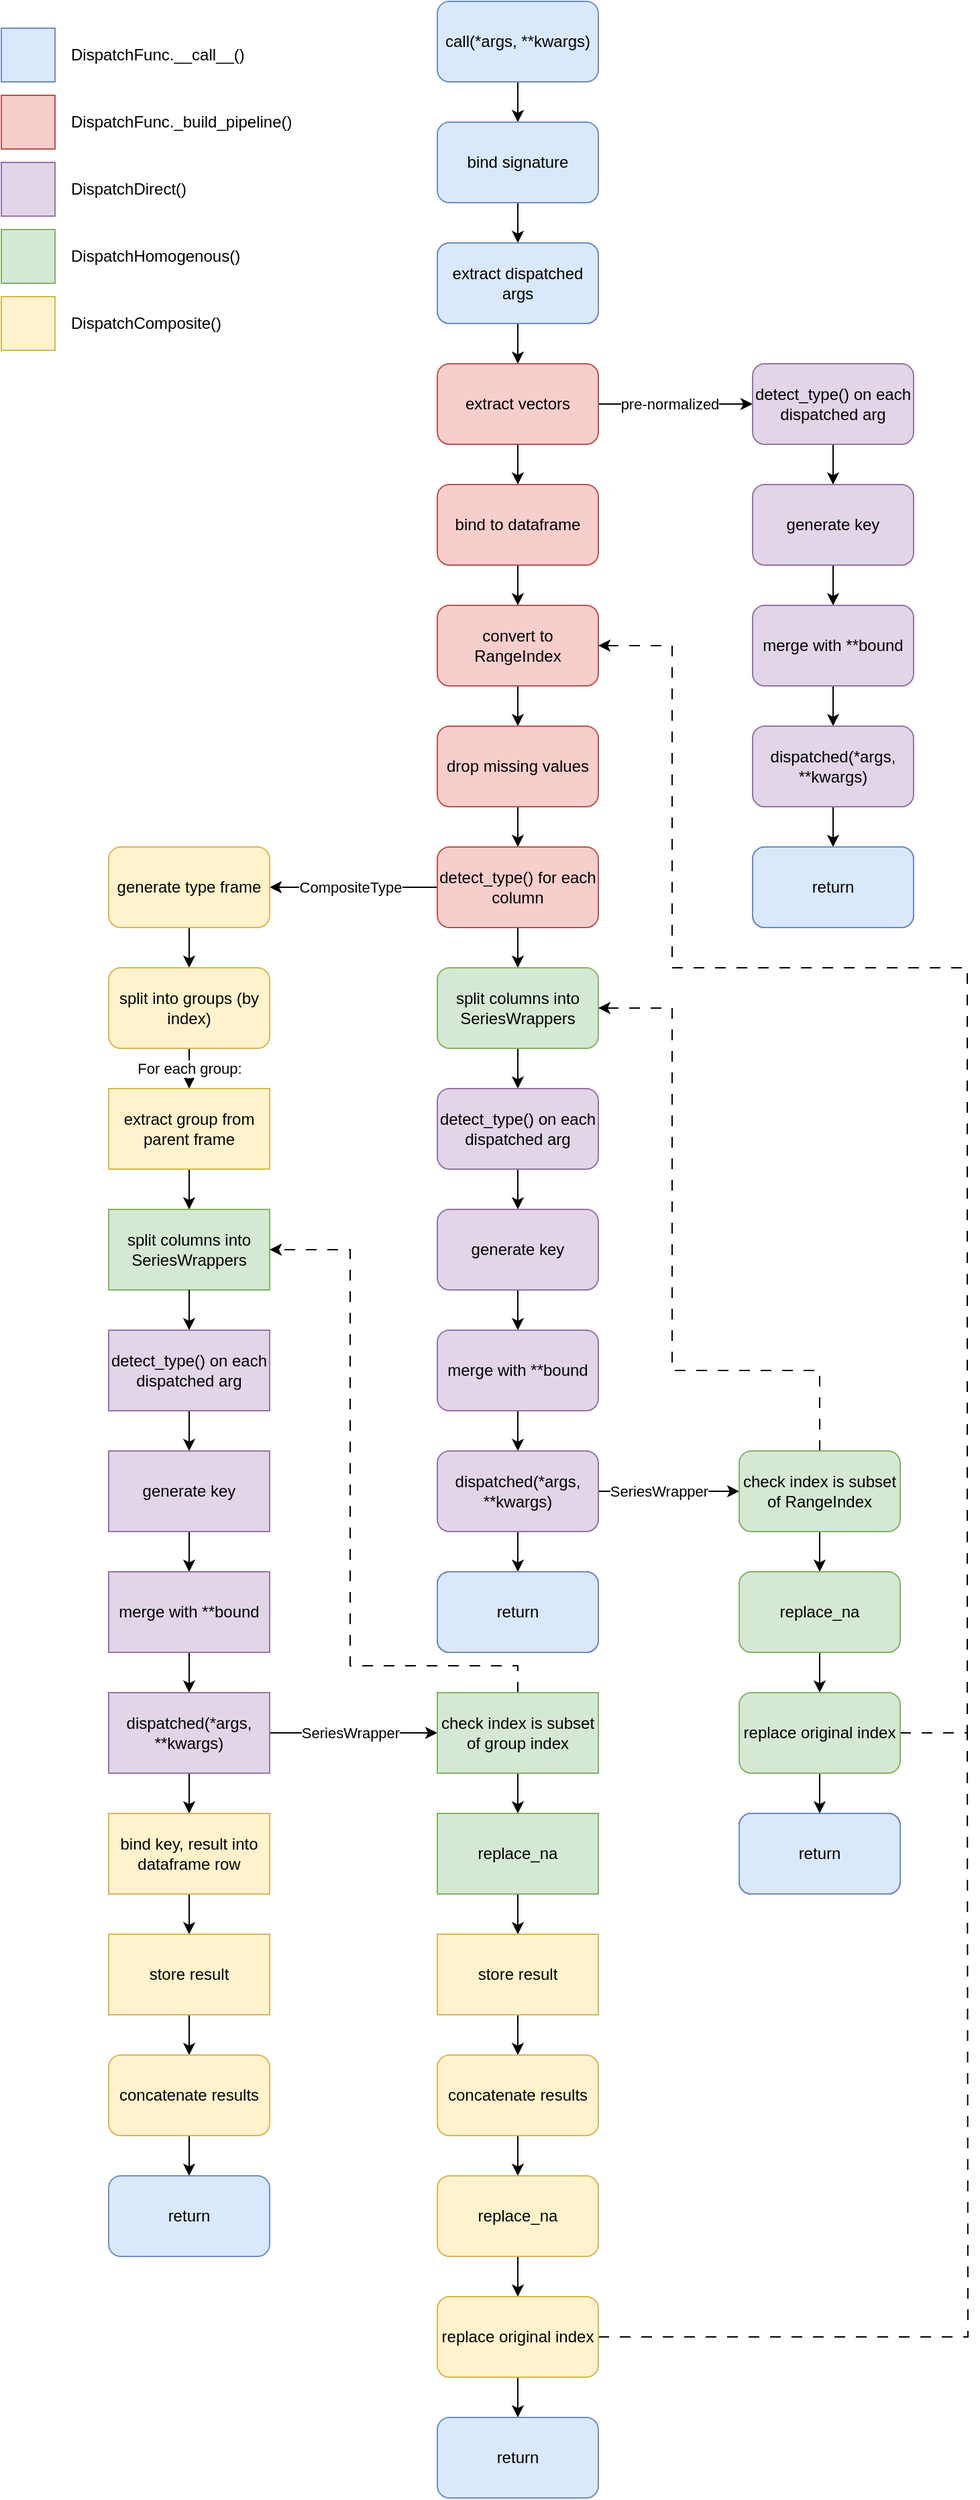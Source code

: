 <mxfile version="21.1.8" type="device">
  <diagram name="Page-1" id="RB0eWU_C9URfKSRw9qTg">
    <mxGraphModel dx="1728" dy="960" grid="1" gridSize="10" guides="1" tooltips="1" connect="1" arrows="1" fold="1" page="1" pageScale="1" pageWidth="850" pageHeight="1100" math="0" shadow="0">
      <root>
        <mxCell id="0" />
        <mxCell id="1" parent="0" />
        <mxCell id="02IZ70COz3PG5wxfBX3Y-6" style="edgeStyle=orthogonalEdgeStyle;rounded=0;orthogonalLoop=1;jettySize=auto;html=1;" edge="1" parent="1" source="02IZ70COz3PG5wxfBX3Y-5" target="02IZ70COz3PG5wxfBX3Y-7">
          <mxGeometry relative="1" as="geometry">
            <mxPoint x="425" y="120" as="targetPoint" />
          </mxGeometry>
        </mxCell>
        <mxCell id="02IZ70COz3PG5wxfBX3Y-5" value="call(*args, **kwargs)" style="rounded=1;whiteSpace=wrap;html=1;fillColor=#dae8fc;strokeColor=#6c8ebf;" vertex="1" parent="1">
          <mxGeometry x="365" y="20" width="120" height="60" as="geometry" />
        </mxCell>
        <mxCell id="02IZ70COz3PG5wxfBX3Y-8" style="edgeStyle=orthogonalEdgeStyle;rounded=0;orthogonalLoop=1;jettySize=auto;html=1;" edge="1" parent="1" source="02IZ70COz3PG5wxfBX3Y-7" target="02IZ70COz3PG5wxfBX3Y-9">
          <mxGeometry relative="1" as="geometry">
            <mxPoint x="425" y="200" as="targetPoint" />
          </mxGeometry>
        </mxCell>
        <mxCell id="02IZ70COz3PG5wxfBX3Y-7" value="bind signature" style="rounded=1;whiteSpace=wrap;html=1;fillColor=#dae8fc;strokeColor=#6c8ebf;" vertex="1" parent="1">
          <mxGeometry x="365" y="110" width="120" height="60" as="geometry" />
        </mxCell>
        <mxCell id="02IZ70COz3PG5wxfBX3Y-10" style="edgeStyle=orthogonalEdgeStyle;rounded=0;orthogonalLoop=1;jettySize=auto;html=1;" edge="1" parent="1" source="02IZ70COz3PG5wxfBX3Y-9" target="02IZ70COz3PG5wxfBX3Y-11">
          <mxGeometry relative="1" as="geometry">
            <mxPoint x="425" y="290" as="targetPoint" />
          </mxGeometry>
        </mxCell>
        <mxCell id="02IZ70COz3PG5wxfBX3Y-9" value="extract dispatched args" style="rounded=1;whiteSpace=wrap;html=1;fillColor=#f8cecc;strokeColor=#b85450;" vertex="1" parent="1">
          <mxGeometry x="365" y="200" width="120" height="60" as="geometry" />
        </mxCell>
        <mxCell id="02IZ70COz3PG5wxfBX3Y-12" style="edgeStyle=orthogonalEdgeStyle;rounded=0;orthogonalLoop=1;jettySize=auto;html=1;" edge="1" parent="1" source="02IZ70COz3PG5wxfBX3Y-11" target="02IZ70COz3PG5wxfBX3Y-13">
          <mxGeometry relative="1" as="geometry">
            <mxPoint x="510" y="320" as="targetPoint" />
          </mxGeometry>
        </mxCell>
        <mxCell id="02IZ70COz3PG5wxfBX3Y-34" value="pre-normalized" style="edgeLabel;html=1;align=center;verticalAlign=middle;resizable=0;points=[];" vertex="1" connectable="0" parent="02IZ70COz3PG5wxfBX3Y-12">
          <mxGeometry x="-0.263" y="-1" relative="1" as="geometry">
            <mxPoint x="10" y="-1" as="offset" />
          </mxGeometry>
        </mxCell>
        <mxCell id="02IZ70COz3PG5wxfBX3Y-22" style="edgeStyle=orthogonalEdgeStyle;rounded=0;orthogonalLoop=1;jettySize=auto;html=1;" edge="1" parent="1" source="02IZ70COz3PG5wxfBX3Y-11" target="02IZ70COz3PG5wxfBX3Y-23">
          <mxGeometry relative="1" as="geometry">
            <mxPoint x="425" y="380" as="targetPoint" />
          </mxGeometry>
        </mxCell>
        <mxCell id="02IZ70COz3PG5wxfBX3Y-11" value="extract vectors" style="rounded=1;whiteSpace=wrap;html=1;fillColor=#f8cecc;strokeColor=#b85450;" vertex="1" parent="1">
          <mxGeometry x="365" y="290" width="120" height="60" as="geometry" />
        </mxCell>
        <mxCell id="02IZ70COz3PG5wxfBX3Y-14" style="edgeStyle=orthogonalEdgeStyle;rounded=0;orthogonalLoop=1;jettySize=auto;html=1;" edge="1" parent="1" source="02IZ70COz3PG5wxfBX3Y-13" target="02IZ70COz3PG5wxfBX3Y-15">
          <mxGeometry relative="1" as="geometry">
            <mxPoint x="570" y="380" as="targetPoint" />
          </mxGeometry>
        </mxCell>
        <mxCell id="02IZ70COz3PG5wxfBX3Y-13" value="detect_type() on each dispatched arg" style="rounded=1;whiteSpace=wrap;html=1;fillColor=#e1d5e7;strokeColor=#9673a6;" vertex="1" parent="1">
          <mxGeometry x="600" y="290" width="120" height="60" as="geometry" />
        </mxCell>
        <mxCell id="02IZ70COz3PG5wxfBX3Y-16" style="edgeStyle=orthogonalEdgeStyle;rounded=0;orthogonalLoop=1;jettySize=auto;html=1;" edge="1" parent="1" source="02IZ70COz3PG5wxfBX3Y-15" target="02IZ70COz3PG5wxfBX3Y-17">
          <mxGeometry relative="1" as="geometry">
            <mxPoint x="570" y="460" as="targetPoint" />
          </mxGeometry>
        </mxCell>
        <mxCell id="02IZ70COz3PG5wxfBX3Y-15" value="generate key" style="rounded=1;whiteSpace=wrap;html=1;fillColor=#e1d5e7;strokeColor=#9673a6;" vertex="1" parent="1">
          <mxGeometry x="600" y="380" width="120" height="60" as="geometry" />
        </mxCell>
        <mxCell id="02IZ70COz3PG5wxfBX3Y-18" style="edgeStyle=orthogonalEdgeStyle;rounded=0;orthogonalLoop=1;jettySize=auto;html=1;" edge="1" parent="1" source="02IZ70COz3PG5wxfBX3Y-17" target="02IZ70COz3PG5wxfBX3Y-19">
          <mxGeometry relative="1" as="geometry">
            <mxPoint x="570" y="560" as="targetPoint" />
          </mxGeometry>
        </mxCell>
        <mxCell id="02IZ70COz3PG5wxfBX3Y-17" value="merge with **bound" style="rounded=1;whiteSpace=wrap;html=1;fillColor=#e1d5e7;strokeColor=#9673a6;" vertex="1" parent="1">
          <mxGeometry x="600" y="470" width="120" height="60" as="geometry" />
        </mxCell>
        <mxCell id="02IZ70COz3PG5wxfBX3Y-20" style="edgeStyle=orthogonalEdgeStyle;rounded=0;orthogonalLoop=1;jettySize=auto;html=1;" edge="1" parent="1" source="02IZ70COz3PG5wxfBX3Y-19" target="02IZ70COz3PG5wxfBX3Y-21">
          <mxGeometry relative="1" as="geometry">
            <mxPoint x="570" y="650" as="targetPoint" />
          </mxGeometry>
        </mxCell>
        <mxCell id="02IZ70COz3PG5wxfBX3Y-19" value="dispatched(*args, **kwargs)" style="rounded=1;whiteSpace=wrap;html=1;fillColor=#e1d5e7;strokeColor=#9673a6;" vertex="1" parent="1">
          <mxGeometry x="600" y="560" width="120" height="60" as="geometry" />
        </mxCell>
        <mxCell id="02IZ70COz3PG5wxfBX3Y-21" value="return" style="rounded=1;whiteSpace=wrap;html=1;fillColor=#f8cecc;strokeColor=#b85450;" vertex="1" parent="1">
          <mxGeometry x="600" y="650" width="120" height="60" as="geometry" />
        </mxCell>
        <mxCell id="02IZ70COz3PG5wxfBX3Y-24" style="edgeStyle=orthogonalEdgeStyle;rounded=0;orthogonalLoop=1;jettySize=auto;html=1;" edge="1" parent="1" source="02IZ70COz3PG5wxfBX3Y-23" target="02IZ70COz3PG5wxfBX3Y-25">
          <mxGeometry relative="1" as="geometry">
            <mxPoint x="425" y="470" as="targetPoint" />
          </mxGeometry>
        </mxCell>
        <mxCell id="02IZ70COz3PG5wxfBX3Y-23" value="bind to dataframe" style="rounded=1;whiteSpace=wrap;html=1;fillColor=#f8cecc;strokeColor=#b85450;" vertex="1" parent="1">
          <mxGeometry x="365" y="380" width="120" height="60" as="geometry" />
        </mxCell>
        <mxCell id="02IZ70COz3PG5wxfBX3Y-26" style="edgeStyle=orthogonalEdgeStyle;rounded=0;orthogonalLoop=1;jettySize=auto;html=1;" edge="1" parent="1" source="02IZ70COz3PG5wxfBX3Y-25" target="02IZ70COz3PG5wxfBX3Y-27">
          <mxGeometry relative="1" as="geometry">
            <mxPoint x="425" y="560" as="targetPoint" />
          </mxGeometry>
        </mxCell>
        <mxCell id="02IZ70COz3PG5wxfBX3Y-25" value="convert to RangeIndex" style="rounded=1;whiteSpace=wrap;html=1;fillColor=#f8cecc;strokeColor=#b85450;" vertex="1" parent="1">
          <mxGeometry x="365" y="470" width="120" height="60" as="geometry" />
        </mxCell>
        <mxCell id="02IZ70COz3PG5wxfBX3Y-28" style="edgeStyle=orthogonalEdgeStyle;rounded=0;orthogonalLoop=1;jettySize=auto;html=1;" edge="1" parent="1" source="02IZ70COz3PG5wxfBX3Y-27" target="02IZ70COz3PG5wxfBX3Y-29">
          <mxGeometry relative="1" as="geometry">
            <mxPoint x="425" y="660" as="targetPoint" />
          </mxGeometry>
        </mxCell>
        <mxCell id="02IZ70COz3PG5wxfBX3Y-27" value="drop missing values" style="rounded=1;whiteSpace=wrap;html=1;fillColor=#f8cecc;strokeColor=#b85450;" vertex="1" parent="1">
          <mxGeometry x="365" y="560" width="120" height="60" as="geometry" />
        </mxCell>
        <mxCell id="02IZ70COz3PG5wxfBX3Y-30" style="edgeStyle=orthogonalEdgeStyle;rounded=0;orthogonalLoop=1;jettySize=auto;html=1;" edge="1" parent="1" source="02IZ70COz3PG5wxfBX3Y-29" target="02IZ70COz3PG5wxfBX3Y-31">
          <mxGeometry relative="1" as="geometry">
            <mxPoint x="425" y="750" as="targetPoint" />
          </mxGeometry>
        </mxCell>
        <mxCell id="02IZ70COz3PG5wxfBX3Y-32" style="edgeStyle=orthogonalEdgeStyle;rounded=0;orthogonalLoop=1;jettySize=auto;html=1;entryX=1;entryY=0.5;entryDx=0;entryDy=0;" edge="1" parent="1" source="02IZ70COz3PG5wxfBX3Y-29" target="02IZ70COz3PG5wxfBX3Y-36">
          <mxGeometry relative="1" as="geometry">
            <mxPoint x="240" y="680" as="targetPoint" />
          </mxGeometry>
        </mxCell>
        <mxCell id="02IZ70COz3PG5wxfBX3Y-35" value="CompositeType" style="edgeLabel;html=1;align=center;verticalAlign=middle;resizable=0;points=[];" vertex="1" connectable="0" parent="02IZ70COz3PG5wxfBX3Y-32">
          <mxGeometry x="0.232" y="-2" relative="1" as="geometry">
            <mxPoint x="12" y="2" as="offset" />
          </mxGeometry>
        </mxCell>
        <mxCell id="02IZ70COz3PG5wxfBX3Y-29" value="detect_type() for each column" style="rounded=1;whiteSpace=wrap;html=1;fillColor=#f8cecc;strokeColor=#b85450;" vertex="1" parent="1">
          <mxGeometry x="365" y="650" width="120" height="60" as="geometry" />
        </mxCell>
        <mxCell id="02IZ70COz3PG5wxfBX3Y-37" style="edgeStyle=orthogonalEdgeStyle;rounded=0;orthogonalLoop=1;jettySize=auto;html=1;" edge="1" parent="1" source="02IZ70COz3PG5wxfBX3Y-31" target="02IZ70COz3PG5wxfBX3Y-38">
          <mxGeometry relative="1" as="geometry">
            <mxPoint x="425" y="830" as="targetPoint" />
          </mxGeometry>
        </mxCell>
        <mxCell id="02IZ70COz3PG5wxfBX3Y-31" value="split columns into SeriesWrappers" style="rounded=1;whiteSpace=wrap;html=1;fillColor=#d5e8d4;strokeColor=#82b366;" vertex="1" parent="1">
          <mxGeometry x="365" y="740" width="120" height="60" as="geometry" />
        </mxCell>
        <mxCell id="02IZ70COz3PG5wxfBX3Y-56" style="edgeStyle=orthogonalEdgeStyle;rounded=0;orthogonalLoop=1;jettySize=auto;html=1;" edge="1" parent="1" source="02IZ70COz3PG5wxfBX3Y-36" target="02IZ70COz3PG5wxfBX3Y-57">
          <mxGeometry relative="1" as="geometry">
            <mxPoint x="180" y="740" as="targetPoint" />
          </mxGeometry>
        </mxCell>
        <mxCell id="02IZ70COz3PG5wxfBX3Y-36" value="generate type frame" style="rounded=1;whiteSpace=wrap;html=1;fillColor=#fff2cc;strokeColor=#d6b656;" vertex="1" parent="1">
          <mxGeometry x="120" y="650" width="120" height="60" as="geometry" />
        </mxCell>
        <mxCell id="02IZ70COz3PG5wxfBX3Y-39" style="edgeStyle=orthogonalEdgeStyle;rounded=0;orthogonalLoop=1;jettySize=auto;html=1;" edge="1" parent="1" source="02IZ70COz3PG5wxfBX3Y-38" target="02IZ70COz3PG5wxfBX3Y-40">
          <mxGeometry relative="1" as="geometry">
            <mxPoint x="425" y="920" as="targetPoint" />
          </mxGeometry>
        </mxCell>
        <mxCell id="02IZ70COz3PG5wxfBX3Y-38" value="detect_type() on each dispatched arg" style="rounded=1;whiteSpace=wrap;html=1;fillColor=#e1d5e7;strokeColor=#9673a6;" vertex="1" parent="1">
          <mxGeometry x="365" y="830" width="120" height="60" as="geometry" />
        </mxCell>
        <mxCell id="02IZ70COz3PG5wxfBX3Y-41" style="edgeStyle=orthogonalEdgeStyle;rounded=0;orthogonalLoop=1;jettySize=auto;html=1;" edge="1" parent="1" source="02IZ70COz3PG5wxfBX3Y-40" target="02IZ70COz3PG5wxfBX3Y-42">
          <mxGeometry relative="1" as="geometry">
            <mxPoint x="425" y="1010" as="targetPoint" />
          </mxGeometry>
        </mxCell>
        <mxCell id="02IZ70COz3PG5wxfBX3Y-40" value="generate key" style="rounded=1;whiteSpace=wrap;html=1;fillColor=#e1d5e7;strokeColor=#9673a6;" vertex="1" parent="1">
          <mxGeometry x="365" y="920" width="120" height="60" as="geometry" />
        </mxCell>
        <mxCell id="02IZ70COz3PG5wxfBX3Y-43" style="edgeStyle=orthogonalEdgeStyle;rounded=0;orthogonalLoop=1;jettySize=auto;html=1;" edge="1" parent="1" source="02IZ70COz3PG5wxfBX3Y-42" target="02IZ70COz3PG5wxfBX3Y-44">
          <mxGeometry relative="1" as="geometry">
            <mxPoint x="425" y="1100" as="targetPoint" />
          </mxGeometry>
        </mxCell>
        <mxCell id="02IZ70COz3PG5wxfBX3Y-42" value="merge with **bound" style="rounded=1;whiteSpace=wrap;html=1;fillColor=#e1d5e7;strokeColor=#9673a6;" vertex="1" parent="1">
          <mxGeometry x="365" y="1010" width="120" height="60" as="geometry" />
        </mxCell>
        <mxCell id="02IZ70COz3PG5wxfBX3Y-45" style="edgeStyle=orthogonalEdgeStyle;rounded=0;orthogonalLoop=1;jettySize=auto;html=1;" edge="1" parent="1" source="02IZ70COz3PG5wxfBX3Y-44" target="02IZ70COz3PG5wxfBX3Y-46">
          <mxGeometry relative="1" as="geometry">
            <mxPoint x="425" y="1190" as="targetPoint" />
          </mxGeometry>
        </mxCell>
        <mxCell id="02IZ70COz3PG5wxfBX3Y-47" value="SeriesWrapper" style="edgeLabel;html=1;align=center;verticalAlign=middle;resizable=0;points=[];" vertex="1" connectable="0" parent="02IZ70COz3PG5wxfBX3Y-45">
          <mxGeometry x="-0.257" relative="1" as="geometry">
            <mxPoint x="6" as="offset" />
          </mxGeometry>
        </mxCell>
        <mxCell id="02IZ70COz3PG5wxfBX3Y-54" style="edgeStyle=orthogonalEdgeStyle;rounded=0;orthogonalLoop=1;jettySize=auto;html=1;" edge="1" parent="1" source="02IZ70COz3PG5wxfBX3Y-44" target="02IZ70COz3PG5wxfBX3Y-55">
          <mxGeometry relative="1" as="geometry">
            <mxPoint x="425" y="1200" as="targetPoint" />
          </mxGeometry>
        </mxCell>
        <mxCell id="02IZ70COz3PG5wxfBX3Y-44" value="dispatched(*args, **kwargs)" style="rounded=1;whiteSpace=wrap;html=1;fillColor=#e1d5e7;strokeColor=#9673a6;" vertex="1" parent="1">
          <mxGeometry x="365" y="1100" width="120" height="60" as="geometry" />
        </mxCell>
        <mxCell id="02IZ70COz3PG5wxfBX3Y-49" style="rounded=0;orthogonalLoop=1;jettySize=auto;html=1;dashed=1;dashPattern=8 8;entryX=1;entryY=0.5;entryDx=0;entryDy=0;" edge="1" parent="1" source="02IZ70COz3PG5wxfBX3Y-46" target="02IZ70COz3PG5wxfBX3Y-31">
          <mxGeometry relative="1" as="geometry">
            <mxPoint x="650" y="900" as="targetPoint" />
            <Array as="points">
              <mxPoint x="650" y="1040" />
              <mxPoint x="540" y="1040" />
              <mxPoint x="540" y="770" />
            </Array>
          </mxGeometry>
        </mxCell>
        <mxCell id="02IZ70COz3PG5wxfBX3Y-50" style="edgeStyle=orthogonalEdgeStyle;rounded=0;orthogonalLoop=1;jettySize=auto;html=1;" edge="1" parent="1" source="02IZ70COz3PG5wxfBX3Y-46" target="02IZ70COz3PG5wxfBX3Y-51">
          <mxGeometry relative="1" as="geometry">
            <mxPoint x="650" y="1190" as="targetPoint" />
          </mxGeometry>
        </mxCell>
        <mxCell id="02IZ70COz3PG5wxfBX3Y-46" value="check index is subset of RangeIndex" style="rounded=1;whiteSpace=wrap;html=1;fillColor=#d5e8d4;strokeColor=#82b366;" vertex="1" parent="1">
          <mxGeometry x="590" y="1100" width="120" height="60" as="geometry" />
        </mxCell>
        <mxCell id="02IZ70COz3PG5wxfBX3Y-95" style="edgeStyle=orthogonalEdgeStyle;rounded=0;orthogonalLoop=1;jettySize=auto;html=1;" edge="1" parent="1" source="02IZ70COz3PG5wxfBX3Y-51" target="02IZ70COz3PG5wxfBX3Y-94">
          <mxGeometry relative="1" as="geometry" />
        </mxCell>
        <mxCell id="02IZ70COz3PG5wxfBX3Y-51" value="replace_na" style="rounded=1;whiteSpace=wrap;html=1;fillColor=#d5e8d4;strokeColor=#82b366;" vertex="1" parent="1">
          <mxGeometry x="590" y="1190" width="120" height="60" as="geometry" />
        </mxCell>
        <mxCell id="02IZ70COz3PG5wxfBX3Y-53" value="return" style="rounded=1;whiteSpace=wrap;html=1;fillColor=#a20025;fontColor=#ffffff;strokeColor=#6F0000;" vertex="1" parent="1">
          <mxGeometry x="590" y="1370" width="120" height="60" as="geometry" />
        </mxCell>
        <mxCell id="02IZ70COz3PG5wxfBX3Y-55" value="return" style="rounded=1;whiteSpace=wrap;html=1;fillColor=#a20025;strokeColor=#6F0000;fontColor=#ffffff;" vertex="1" parent="1">
          <mxGeometry x="365" y="1190" width="120" height="60" as="geometry" />
        </mxCell>
        <mxCell id="02IZ70COz3PG5wxfBX3Y-58" value="For each group:" style="edgeStyle=orthogonalEdgeStyle;rounded=0;orthogonalLoop=1;jettySize=auto;html=1;entryX=0.5;entryY=0;entryDx=0;entryDy=0;" edge="1" parent="1" source="02IZ70COz3PG5wxfBX3Y-57" target="02IZ70COz3PG5wxfBX3Y-61">
          <mxGeometry relative="1" as="geometry">
            <mxPoint x="180" y="830" as="targetPoint" />
          </mxGeometry>
        </mxCell>
        <mxCell id="02IZ70COz3PG5wxfBX3Y-57" value="split into groups (by index)" style="rounded=1;whiteSpace=wrap;html=1;fillColor=#fff2cc;strokeColor=#d6b656;" vertex="1" parent="1">
          <mxGeometry x="120" y="740" width="120" height="60" as="geometry" />
        </mxCell>
        <mxCell id="02IZ70COz3PG5wxfBX3Y-62" style="edgeStyle=orthogonalEdgeStyle;rounded=0;orthogonalLoop=1;jettySize=auto;html=1;" edge="1" parent="1" source="02IZ70COz3PG5wxfBX3Y-61" target="02IZ70COz3PG5wxfBX3Y-63">
          <mxGeometry relative="1" as="geometry">
            <mxPoint x="180" y="930" as="targetPoint" />
          </mxGeometry>
        </mxCell>
        <mxCell id="02IZ70COz3PG5wxfBX3Y-61" value="extract group from parent frame" style="rounded=0;whiteSpace=wrap;html=1;fillColor=#fff2cc;strokeColor=#d6b656;" vertex="1" parent="1">
          <mxGeometry x="120" y="830" width="120" height="60" as="geometry" />
        </mxCell>
        <mxCell id="02IZ70COz3PG5wxfBX3Y-63" value="split columns into SeriesWrappers" style="rounded=0;whiteSpace=wrap;html=1;fillColor=#d5e8d4;strokeColor=#82b366;" vertex="1" parent="1">
          <mxGeometry x="120" y="920" width="120" height="60" as="geometry" />
        </mxCell>
        <mxCell id="02IZ70COz3PG5wxfBX3Y-66" style="edgeStyle=orthogonalEdgeStyle;rounded=0;orthogonalLoop=1;jettySize=auto;html=1;exitX=0.5;exitY=1;exitDx=0;exitDy=0;" edge="1" parent="1" source="02IZ70COz3PG5wxfBX3Y-63" target="02IZ70COz3PG5wxfBX3Y-67">
          <mxGeometry relative="1" as="geometry">
            <mxPoint x="180" y="1100" as="targetPoint" />
            <mxPoint x="180" y="1070" as="sourcePoint" />
          </mxGeometry>
        </mxCell>
        <mxCell id="02IZ70COz3PG5wxfBX3Y-68" style="edgeStyle=orthogonalEdgeStyle;rounded=0;orthogonalLoop=1;jettySize=auto;html=1;" edge="1" parent="1" source="02IZ70COz3PG5wxfBX3Y-67" target="02IZ70COz3PG5wxfBX3Y-69">
          <mxGeometry relative="1" as="geometry">
            <mxPoint x="180" y="1190" as="targetPoint" />
          </mxGeometry>
        </mxCell>
        <mxCell id="02IZ70COz3PG5wxfBX3Y-67" value="detect_type() on each dispatched arg" style="rounded=0;whiteSpace=wrap;html=1;fillColor=#e1d5e7;strokeColor=#9673a6;" vertex="1" parent="1">
          <mxGeometry x="120" y="1010" width="120" height="60" as="geometry" />
        </mxCell>
        <mxCell id="02IZ70COz3PG5wxfBX3Y-70" style="edgeStyle=orthogonalEdgeStyle;rounded=0;orthogonalLoop=1;jettySize=auto;html=1;" edge="1" parent="1" source="02IZ70COz3PG5wxfBX3Y-69" target="02IZ70COz3PG5wxfBX3Y-71">
          <mxGeometry relative="1" as="geometry">
            <mxPoint x="180" y="1190" as="targetPoint" />
          </mxGeometry>
        </mxCell>
        <mxCell id="02IZ70COz3PG5wxfBX3Y-69" value="generate key" style="rounded=0;whiteSpace=wrap;html=1;fillColor=#e1d5e7;strokeColor=#9673a6;" vertex="1" parent="1">
          <mxGeometry x="120" y="1100" width="120" height="60" as="geometry" />
        </mxCell>
        <mxCell id="02IZ70COz3PG5wxfBX3Y-72" style="edgeStyle=orthogonalEdgeStyle;rounded=0;orthogonalLoop=1;jettySize=auto;html=1;" edge="1" parent="1" source="02IZ70COz3PG5wxfBX3Y-71" target="02IZ70COz3PG5wxfBX3Y-73">
          <mxGeometry relative="1" as="geometry">
            <mxPoint x="180" y="1280" as="targetPoint" />
          </mxGeometry>
        </mxCell>
        <mxCell id="02IZ70COz3PG5wxfBX3Y-71" value="merge with **bound" style="rounded=0;whiteSpace=wrap;html=1;fillColor=#e1d5e7;strokeColor=#9673a6;" vertex="1" parent="1">
          <mxGeometry x="120" y="1190" width="120" height="60" as="geometry" />
        </mxCell>
        <mxCell id="02IZ70COz3PG5wxfBX3Y-74" style="edgeStyle=orthogonalEdgeStyle;rounded=0;orthogonalLoop=1;jettySize=auto;html=1;" edge="1" parent="1" source="02IZ70COz3PG5wxfBX3Y-73" target="02IZ70COz3PG5wxfBX3Y-75">
          <mxGeometry relative="1" as="geometry">
            <mxPoint x="180" y="1380" as="targetPoint" />
          </mxGeometry>
        </mxCell>
        <mxCell id="02IZ70COz3PG5wxfBX3Y-76" value="SeriesWrapper" style="edgeLabel;html=1;align=center;verticalAlign=middle;resizable=0;points=[];" vertex="1" connectable="0" parent="02IZ70COz3PG5wxfBX3Y-74">
          <mxGeometry x="-0.264" y="1" relative="1" as="geometry">
            <mxPoint x="14" y="1" as="offset" />
          </mxGeometry>
        </mxCell>
        <mxCell id="02IZ70COz3PG5wxfBX3Y-79" value="" style="edgeStyle=orthogonalEdgeStyle;rounded=0;orthogonalLoop=1;jettySize=auto;html=1;" edge="1" parent="1" source="02IZ70COz3PG5wxfBX3Y-73" target="02IZ70COz3PG5wxfBX3Y-80">
          <mxGeometry relative="1" as="geometry">
            <mxPoint x="180" y="1370" as="targetPoint" />
          </mxGeometry>
        </mxCell>
        <mxCell id="02IZ70COz3PG5wxfBX3Y-73" value="dispatched(*args, **kwargs)" style="rounded=0;whiteSpace=wrap;html=1;fillColor=#e1d5e7;strokeColor=#9673a6;" vertex="1" parent="1">
          <mxGeometry x="120" y="1280" width="120" height="60" as="geometry" />
        </mxCell>
        <mxCell id="02IZ70COz3PG5wxfBX3Y-77" style="edgeStyle=orthogonalEdgeStyle;rounded=0;orthogonalLoop=1;jettySize=auto;html=1;" edge="1" parent="1" source="02IZ70COz3PG5wxfBX3Y-75" target="02IZ70COz3PG5wxfBX3Y-78">
          <mxGeometry relative="1" as="geometry">
            <mxPoint x="425" y="1380" as="targetPoint" />
          </mxGeometry>
        </mxCell>
        <mxCell id="02IZ70COz3PG5wxfBX3Y-86" style="rounded=0;orthogonalLoop=1;jettySize=auto;html=1;exitX=0.5;exitY=0;exitDx=0;exitDy=0;dashed=1;entryX=1;entryY=0.5;entryDx=0;entryDy=0;dashPattern=8 8;" edge="1" parent="1" source="02IZ70COz3PG5wxfBX3Y-75" target="02IZ70COz3PG5wxfBX3Y-63">
          <mxGeometry relative="1" as="geometry">
            <mxPoint x="280" y="860" as="targetPoint" />
            <Array as="points">
              <mxPoint x="425" y="1260" />
              <mxPoint x="300" y="1260" />
              <mxPoint x="300" y="950" />
            </Array>
          </mxGeometry>
        </mxCell>
        <mxCell id="02IZ70COz3PG5wxfBX3Y-75" value="check index is subset of group index" style="rounded=0;whiteSpace=wrap;html=1;fillColor=#d5e8d4;strokeColor=#82b366;" vertex="1" parent="1">
          <mxGeometry x="365" y="1280" width="120" height="60" as="geometry" />
        </mxCell>
        <mxCell id="02IZ70COz3PG5wxfBX3Y-88" style="edgeStyle=orthogonalEdgeStyle;rounded=0;orthogonalLoop=1;jettySize=auto;html=1;" edge="1" parent="1" source="02IZ70COz3PG5wxfBX3Y-78" target="02IZ70COz3PG5wxfBX3Y-89">
          <mxGeometry relative="1" as="geometry">
            <mxPoint x="425" y="1470" as="targetPoint" />
          </mxGeometry>
        </mxCell>
        <mxCell id="02IZ70COz3PG5wxfBX3Y-78" value="replace_na" style="rounded=0;whiteSpace=wrap;html=1;fillColor=#d5e8d4;strokeColor=#82b366;" vertex="1" parent="1">
          <mxGeometry x="365" y="1370" width="120" height="60" as="geometry" />
        </mxCell>
        <mxCell id="02IZ70COz3PG5wxfBX3Y-84" style="edgeStyle=orthogonalEdgeStyle;rounded=0;orthogonalLoop=1;jettySize=auto;html=1;entryX=0.5;entryY=0;entryDx=0;entryDy=0;" edge="1" parent="1" source="02IZ70COz3PG5wxfBX3Y-80" target="02IZ70COz3PG5wxfBX3Y-104">
          <mxGeometry relative="1" as="geometry">
            <mxPoint x="180" y="1460" as="targetPoint" />
          </mxGeometry>
        </mxCell>
        <mxCell id="02IZ70COz3PG5wxfBX3Y-80" value="bind key, result into dataframe row" style="rounded=0;whiteSpace=wrap;html=1;fillColor=#fff2cc;strokeColor=#d6b656;" vertex="1" parent="1">
          <mxGeometry x="120" y="1370" width="120" height="60" as="geometry" />
        </mxCell>
        <mxCell id="02IZ70COz3PG5wxfBX3Y-90" style="edgeStyle=orthogonalEdgeStyle;rounded=0;orthogonalLoop=1;jettySize=auto;html=1;" edge="1" parent="1" source="02IZ70COz3PG5wxfBX3Y-89" target="02IZ70COz3PG5wxfBX3Y-91">
          <mxGeometry relative="1" as="geometry">
            <mxPoint x="425" y="1550" as="targetPoint" />
          </mxGeometry>
        </mxCell>
        <mxCell id="02IZ70COz3PG5wxfBX3Y-89" value="store result" style="rounded=0;whiteSpace=wrap;html=1;fillColor=#fff2cc;strokeColor=#d6b656;" vertex="1" parent="1">
          <mxGeometry x="365" y="1460" width="120" height="60" as="geometry" />
        </mxCell>
        <mxCell id="02IZ70COz3PG5wxfBX3Y-92" style="edgeStyle=orthogonalEdgeStyle;rounded=0;orthogonalLoop=1;jettySize=auto;html=1;" edge="1" parent="1" source="02IZ70COz3PG5wxfBX3Y-91" target="02IZ70COz3PG5wxfBX3Y-93">
          <mxGeometry relative="1" as="geometry">
            <mxPoint x="425" y="1640" as="targetPoint" />
          </mxGeometry>
        </mxCell>
        <mxCell id="02IZ70COz3PG5wxfBX3Y-91" value="concatenate results" style="rounded=1;whiteSpace=wrap;html=1;fillColor=#fff2cc;strokeColor=#d6b656;" vertex="1" parent="1">
          <mxGeometry x="365" y="1550" width="120" height="60" as="geometry" />
        </mxCell>
        <mxCell id="02IZ70COz3PG5wxfBX3Y-99" style="edgeStyle=orthogonalEdgeStyle;rounded=0;orthogonalLoop=1;jettySize=auto;html=1;" edge="1" parent="1" source="02IZ70COz3PG5wxfBX3Y-93" target="02IZ70COz3PG5wxfBX3Y-100">
          <mxGeometry relative="1" as="geometry">
            <mxPoint x="425" y="1750" as="targetPoint" />
          </mxGeometry>
        </mxCell>
        <mxCell id="02IZ70COz3PG5wxfBX3Y-93" value="replace_na" style="rounded=1;whiteSpace=wrap;html=1;fillColor=#fff2cc;strokeColor=#d6b656;" vertex="1" parent="1">
          <mxGeometry x="365" y="1640" width="120" height="60" as="geometry" />
        </mxCell>
        <mxCell id="02IZ70COz3PG5wxfBX3Y-96" style="edgeStyle=orthogonalEdgeStyle;rounded=0;orthogonalLoop=1;jettySize=auto;html=1;" edge="1" parent="1" source="02IZ70COz3PG5wxfBX3Y-94" target="02IZ70COz3PG5wxfBX3Y-53">
          <mxGeometry relative="1" as="geometry" />
        </mxCell>
        <mxCell id="02IZ70COz3PG5wxfBX3Y-97" style="rounded=0;orthogonalLoop=1;jettySize=auto;html=1;dashed=1;dashPattern=8 8;endArrow=classic;endFill=1;entryX=1;entryY=0.5;entryDx=0;entryDy=0;" edge="1" parent="1" source="02IZ70COz3PG5wxfBX3Y-94" target="02IZ70COz3PG5wxfBX3Y-25">
          <mxGeometry relative="1" as="geometry">
            <mxPoint x="550" y="500" as="targetPoint" />
            <Array as="points">
              <mxPoint x="760" y="1310" />
              <mxPoint x="760" y="740" />
              <mxPoint x="540" y="740" />
              <mxPoint x="540" y="500" />
            </Array>
          </mxGeometry>
        </mxCell>
        <mxCell id="02IZ70COz3PG5wxfBX3Y-94" value="replace original index" style="rounded=1;whiteSpace=wrap;html=1;fillColor=#d5e8d4;strokeColor=#82b366;" vertex="1" parent="1">
          <mxGeometry x="590" y="1280" width="120" height="60" as="geometry" />
        </mxCell>
        <mxCell id="02IZ70COz3PG5wxfBX3Y-101" style="edgeStyle=orthogonalEdgeStyle;rounded=0;orthogonalLoop=1;jettySize=auto;html=1;endArrow=none;endFill=0;startArrow=none;startFill=0;dashed=1;dashPattern=8 8;" edge="1" parent="1" source="02IZ70COz3PG5wxfBX3Y-100">
          <mxGeometry relative="1" as="geometry">
            <mxPoint x="760" y="1310" as="targetPoint" />
          </mxGeometry>
        </mxCell>
        <mxCell id="02IZ70COz3PG5wxfBX3Y-102" style="edgeStyle=orthogonalEdgeStyle;rounded=0;orthogonalLoop=1;jettySize=auto;html=1;" edge="1" parent="1" source="02IZ70COz3PG5wxfBX3Y-100" target="02IZ70COz3PG5wxfBX3Y-103">
          <mxGeometry relative="1" as="geometry">
            <mxPoint x="425" y="1820" as="targetPoint" />
          </mxGeometry>
        </mxCell>
        <mxCell id="02IZ70COz3PG5wxfBX3Y-100" value="replace original index" style="rounded=1;whiteSpace=wrap;html=1;fillColor=#fff2cc;strokeColor=#d6b656;" vertex="1" parent="1">
          <mxGeometry x="365" y="1730" width="120" height="60" as="geometry" />
        </mxCell>
        <mxCell id="02IZ70COz3PG5wxfBX3Y-103" value="return" style="rounded=1;whiteSpace=wrap;html=1;fillColor=#dae8fc;strokeColor=#6c8ebf;" vertex="1" parent="1">
          <mxGeometry x="365" y="1820" width="120" height="60" as="geometry" />
        </mxCell>
        <mxCell id="02IZ70COz3PG5wxfBX3Y-105" style="edgeStyle=orthogonalEdgeStyle;rounded=0;orthogonalLoop=1;jettySize=auto;html=1;" edge="1" parent="1" source="02IZ70COz3PG5wxfBX3Y-104" target="02IZ70COz3PG5wxfBX3Y-106">
          <mxGeometry relative="1" as="geometry">
            <mxPoint x="180" y="1560" as="targetPoint" />
          </mxGeometry>
        </mxCell>
        <mxCell id="02IZ70COz3PG5wxfBX3Y-104" value="store result" style="rounded=0;whiteSpace=wrap;html=1;fillColor=#fff2cc;strokeColor=#d6b656;" vertex="1" parent="1">
          <mxGeometry x="120" y="1460" width="120" height="60" as="geometry" />
        </mxCell>
        <mxCell id="02IZ70COz3PG5wxfBX3Y-107" style="edgeStyle=orthogonalEdgeStyle;rounded=0;orthogonalLoop=1;jettySize=auto;html=1;" edge="1" parent="1" source="02IZ70COz3PG5wxfBX3Y-106" target="02IZ70COz3PG5wxfBX3Y-108">
          <mxGeometry relative="1" as="geometry">
            <mxPoint x="180" y="1640" as="targetPoint" />
          </mxGeometry>
        </mxCell>
        <mxCell id="02IZ70COz3PG5wxfBX3Y-106" value="concatenate results" style="rounded=1;whiteSpace=wrap;html=1;fillColor=#fff2cc;strokeColor=#d6b656;" vertex="1" parent="1">
          <mxGeometry x="120" y="1550" width="120" height="60" as="geometry" />
        </mxCell>
        <mxCell id="02IZ70COz3PG5wxfBX3Y-108" value="return" style="rounded=1;whiteSpace=wrap;html=1;fillColor=#dae8fc;strokeColor=#6c8ebf;" vertex="1" parent="1">
          <mxGeometry x="120" y="1640" width="120" height="60" as="geometry" />
        </mxCell>
        <mxCell id="02IZ70COz3PG5wxfBX3Y-109" value="return" style="rounded=1;whiteSpace=wrap;html=1;fillColor=#dae8fc;strokeColor=#6c8ebf;" vertex="1" parent="1">
          <mxGeometry x="365" y="1190" width="120" height="60" as="geometry" />
        </mxCell>
        <mxCell id="02IZ70COz3PG5wxfBX3Y-110" value="return" style="rounded=1;whiteSpace=wrap;html=1;fillColor=#dae8fc;strokeColor=#6c8ebf;" vertex="1" parent="1">
          <mxGeometry x="590" y="1370" width="120" height="60" as="geometry" />
        </mxCell>
        <mxCell id="02IZ70COz3PG5wxfBX3Y-111" value="return" style="rounded=1;whiteSpace=wrap;html=1;fillColor=#dae8fc;strokeColor=#6c8ebf;" vertex="1" parent="1">
          <mxGeometry x="600" y="650" width="120" height="60" as="geometry" />
        </mxCell>
        <mxCell id="02IZ70COz3PG5wxfBX3Y-112" value="extract dispatched args" style="rounded=1;whiteSpace=wrap;html=1;fillColor=#dae8fc;strokeColor=#6c8ebf;" vertex="1" parent="1">
          <mxGeometry x="365" y="200" width="120" height="60" as="geometry" />
        </mxCell>
        <mxCell id="02IZ70COz3PG5wxfBX3Y-113" value="" style="rounded=0;whiteSpace=wrap;html=1;fillColor=#dae8fc;strokeColor=#6c8ebf;" vertex="1" parent="1">
          <mxGeometry x="40" y="40" width="40" height="40" as="geometry" />
        </mxCell>
        <mxCell id="02IZ70COz3PG5wxfBX3Y-115" value="DispatchFunc.__call__()" style="text;html=1;strokeColor=none;fillColor=none;align=left;verticalAlign=middle;whiteSpace=wrap;rounded=0;" vertex="1" parent="1">
          <mxGeometry x="90" y="45" width="60" height="30" as="geometry" />
        </mxCell>
        <mxCell id="02IZ70COz3PG5wxfBX3Y-116" value="" style="rounded=0;whiteSpace=wrap;html=1;fillColor=#f8cecc;strokeColor=#b85450;" vertex="1" parent="1">
          <mxGeometry x="40" y="90" width="40" height="40" as="geometry" />
        </mxCell>
        <mxCell id="02IZ70COz3PG5wxfBX3Y-117" value="" style="rounded=0;whiteSpace=wrap;html=1;fillColor=#e1d5e7;strokeColor=#9673a6;" vertex="1" parent="1">
          <mxGeometry x="40" y="140" width="40" height="40" as="geometry" />
        </mxCell>
        <mxCell id="02IZ70COz3PG5wxfBX3Y-118" value="" style="rounded=0;whiteSpace=wrap;html=1;fillColor=#d5e8d4;strokeColor=#82b366;" vertex="1" parent="1">
          <mxGeometry x="40" y="190" width="40" height="40" as="geometry" />
        </mxCell>
        <mxCell id="02IZ70COz3PG5wxfBX3Y-119" value="" style="rounded=0;whiteSpace=wrap;html=1;fillColor=#fff2cc;strokeColor=#d6b656;" vertex="1" parent="1">
          <mxGeometry x="40" y="240" width="40" height="40" as="geometry" />
        </mxCell>
        <mxCell id="02IZ70COz3PG5wxfBX3Y-120" value="DispatchFunc._build_pipeline()" style="text;html=1;strokeColor=none;fillColor=none;align=left;verticalAlign=middle;whiteSpace=wrap;rounded=0;" vertex="1" parent="1">
          <mxGeometry x="90" y="95" width="60" height="30" as="geometry" />
        </mxCell>
        <mxCell id="02IZ70COz3PG5wxfBX3Y-121" value="DispatchDirect()" style="text;html=1;strokeColor=none;fillColor=none;align=left;verticalAlign=middle;whiteSpace=wrap;rounded=0;" vertex="1" parent="1">
          <mxGeometry x="90" y="145" width="60" height="30" as="geometry" />
        </mxCell>
        <mxCell id="02IZ70COz3PG5wxfBX3Y-122" value="DispatchHomogenous()" style="text;html=1;strokeColor=none;fillColor=none;align=left;verticalAlign=middle;whiteSpace=wrap;rounded=0;" vertex="1" parent="1">
          <mxGeometry x="90" y="195" width="60" height="30" as="geometry" />
        </mxCell>
        <mxCell id="02IZ70COz3PG5wxfBX3Y-123" value="DispatchComposite()" style="text;html=1;strokeColor=none;fillColor=none;align=left;verticalAlign=middle;whiteSpace=wrap;rounded=0;" vertex="1" parent="1">
          <mxGeometry x="90" y="245" width="60" height="30" as="geometry" />
        </mxCell>
      </root>
    </mxGraphModel>
  </diagram>
</mxfile>
